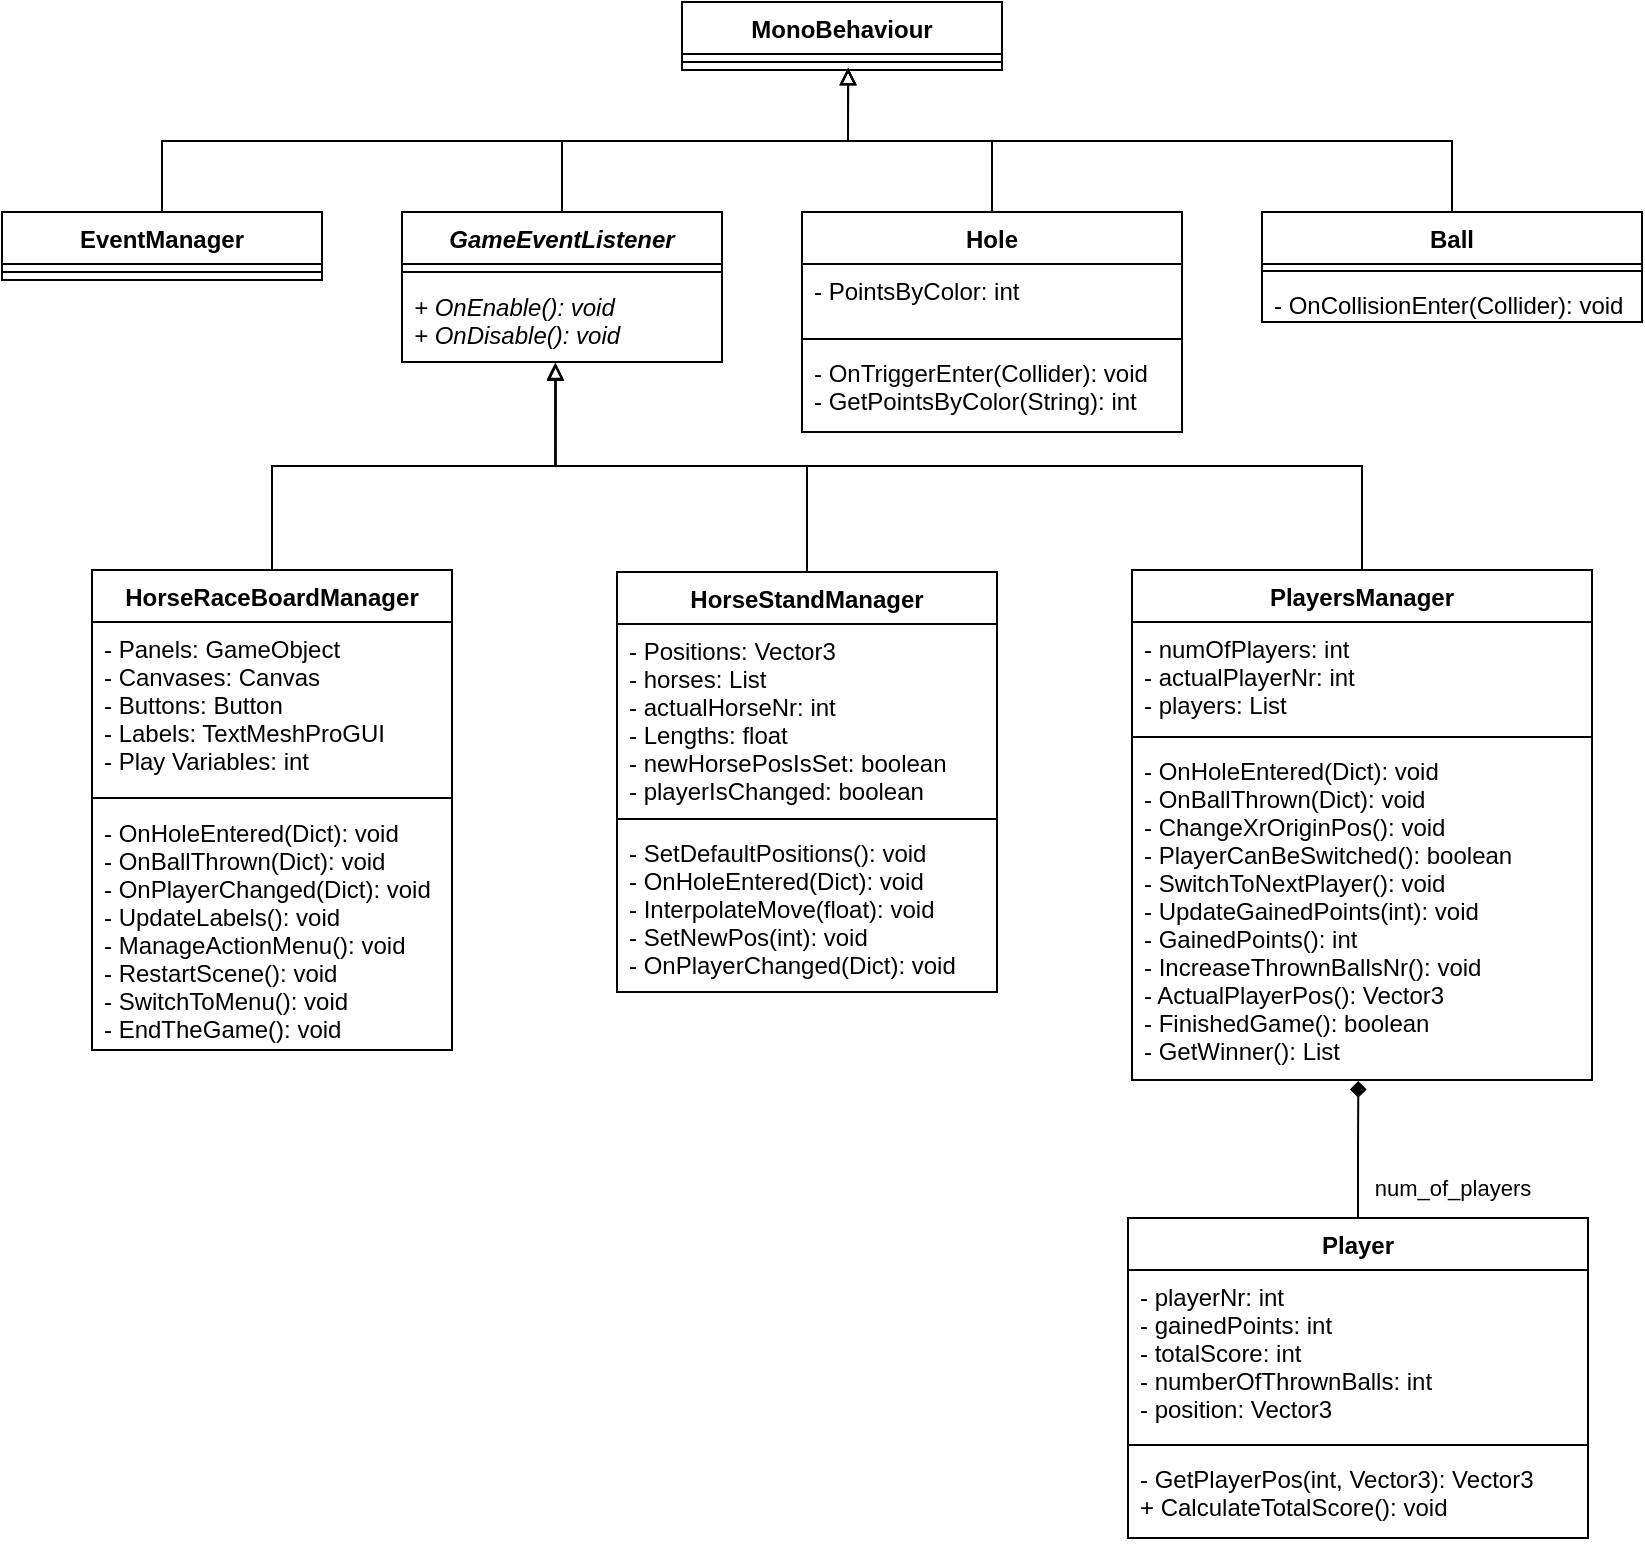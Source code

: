 <mxfile version="17.5.0" type="device"><diagram id="KyPMvM0HwcrbD_kOemPQ" name="Page-1"><mxGraphModel dx="2062" dy="2143" grid="1" gridSize="1" guides="1" tooltips="1" connect="1" arrows="1" fold="1" page="1" pageScale="1" pageWidth="850" pageHeight="1100" math="0" shadow="0"><root><mxCell id="0"/><mxCell id="1" parent="0"/><mxCell id="rVqlfznE-npXJww5HRvt-5" value="MonoBehaviour" style="swimlane;fontStyle=1;align=center;verticalAlign=top;childLayout=stackLayout;horizontal=1;startSize=26;horizontalStack=0;resizeParent=1;resizeParentMax=0;resizeLast=0;collapsible=1;marginBottom=0;" vertex="1" parent="1"><mxGeometry x="345" y="-1060" width="160" height="34" as="geometry"/></mxCell><mxCell id="rVqlfznE-npXJww5HRvt-7" value="" style="line;strokeWidth=1;fillColor=none;align=left;verticalAlign=middle;spacingTop=-1;spacingLeft=3;spacingRight=3;rotatable=0;labelPosition=right;points=[];portConstraint=eastwest;" vertex="1" parent="rVqlfznE-npXJww5HRvt-5"><mxGeometry y="26" width="160" height="8" as="geometry"/></mxCell><mxCell id="rVqlfznE-npXJww5HRvt-64" style="edgeStyle=orthogonalEdgeStyle;rounded=0;orthogonalLoop=1;jettySize=auto;html=1;entryX=0.48;entryY=1.022;entryDx=0;entryDy=0;entryPerimeter=0;endArrow=block;endFill=0;" edge="1" parent="1" source="rVqlfznE-npXJww5HRvt-10" target="rVqlfznE-npXJww5HRvt-26"><mxGeometry relative="1" as="geometry"/></mxCell><mxCell id="rVqlfznE-npXJww5HRvt-10" value="HorseRaceBoardManager" style="swimlane;fontStyle=1;align=center;verticalAlign=top;childLayout=stackLayout;horizontal=1;startSize=26;horizontalStack=0;resizeParent=1;resizeParentMax=0;resizeLast=0;collapsible=1;marginBottom=0;" vertex="1" parent="1"><mxGeometry x="50" y="-776" width="180" height="240" as="geometry"/></mxCell><mxCell id="rVqlfznE-npXJww5HRvt-11" value="- Panels: GameObject&#xA;- Canvases: Canvas&#xA;- Buttons: Button&#xA;- Labels: TextMeshProGUI&#xA;- Play Variables: int&#xA;&#xA;" style="text;strokeColor=none;fillColor=none;align=left;verticalAlign=top;spacingLeft=4;spacingRight=4;overflow=hidden;rotatable=0;points=[[0,0.5],[1,0.5]];portConstraint=eastwest;" vertex="1" parent="rVqlfznE-npXJww5HRvt-10"><mxGeometry y="26" width="180" height="84" as="geometry"/></mxCell><mxCell id="rVqlfznE-npXJww5HRvt-12" value="" style="line;strokeWidth=1;fillColor=none;align=left;verticalAlign=middle;spacingTop=-1;spacingLeft=3;spacingRight=3;rotatable=0;labelPosition=right;points=[];portConstraint=eastwest;" vertex="1" parent="rVqlfznE-npXJww5HRvt-10"><mxGeometry y="110" width="180" height="8" as="geometry"/></mxCell><mxCell id="rVqlfznE-npXJww5HRvt-13" value="- OnHoleEntered(Dict): void&#xA;- OnBallThrown(Dict): void&#xA;- OnPlayerChanged(Dict): void&#xA;- UpdateLabels(): void&#xA;- ManageActionMenu(): void&#xA;- RestartScene(): void&#xA;- SwitchToMenu(): void&#xA;- EndTheGame(): void" style="text;strokeColor=none;fillColor=none;align=left;verticalAlign=top;spacingLeft=4;spacingRight=4;overflow=hidden;rotatable=0;points=[[0,0.5],[1,0.5]];portConstraint=eastwest;" vertex="1" parent="rVqlfznE-npXJww5HRvt-10"><mxGeometry y="118" width="180" height="122" as="geometry"/></mxCell><mxCell id="rVqlfznE-npXJww5HRvt-60" style="edgeStyle=orthogonalEdgeStyle;rounded=0;orthogonalLoop=1;jettySize=auto;html=1;entryX=0.519;entryY=0.875;entryDx=0;entryDy=0;entryPerimeter=0;endArrow=block;endFill=0;" edge="1" parent="1" source="rVqlfznE-npXJww5HRvt-23" target="rVqlfznE-npXJww5HRvt-7"><mxGeometry relative="1" as="geometry"/></mxCell><mxCell id="rVqlfznE-npXJww5HRvt-23" value="GameEventListener" style="swimlane;fontStyle=3;align=center;verticalAlign=top;childLayout=stackLayout;horizontal=1;startSize=26;horizontalStack=0;resizeParent=1;resizeParentMax=0;resizeLast=0;collapsible=1;marginBottom=0;" vertex="1" parent="1"><mxGeometry x="205" y="-955" width="160" height="75" as="geometry"/></mxCell><mxCell id="rVqlfznE-npXJww5HRvt-25" value="" style="line;strokeWidth=1;fillColor=none;align=left;verticalAlign=middle;spacingTop=-1;spacingLeft=3;spacingRight=3;rotatable=0;labelPosition=right;points=[];portConstraint=eastwest;" vertex="1" parent="rVqlfznE-npXJww5HRvt-23"><mxGeometry y="26" width="160" height="8" as="geometry"/></mxCell><mxCell id="rVqlfznE-npXJww5HRvt-26" value="+ OnEnable(): void&#xA;+ OnDisable(): void" style="text;strokeColor=none;fillColor=none;align=left;verticalAlign=top;spacingLeft=4;spacingRight=4;overflow=hidden;rotatable=0;points=[[0,0.5],[1,0.5]];portConstraint=eastwest;fontStyle=2" vertex="1" parent="rVqlfznE-npXJww5HRvt-23"><mxGeometry y="34" width="160" height="41" as="geometry"/></mxCell><mxCell id="rVqlfznE-npXJww5HRvt-65" style="edgeStyle=orthogonalEdgeStyle;rounded=0;orthogonalLoop=1;jettySize=auto;html=1;entryX=0.479;entryY=1.006;entryDx=0;entryDy=0;entryPerimeter=0;endArrow=block;endFill=0;" edge="1" parent="1" source="rVqlfznE-npXJww5HRvt-28" target="rVqlfznE-npXJww5HRvt-26"><mxGeometry relative="1" as="geometry"><Array as="points"><mxPoint x="407" y="-828"/><mxPoint x="282" y="-828"/></Array></mxGeometry></mxCell><mxCell id="rVqlfznE-npXJww5HRvt-28" value="HorseStandManager" style="swimlane;fontStyle=1;align=center;verticalAlign=top;childLayout=stackLayout;horizontal=1;startSize=26;horizontalStack=0;resizeParent=1;resizeParentMax=0;resizeLast=0;collapsible=1;marginBottom=0;" vertex="1" parent="1"><mxGeometry x="312.5" y="-775" width="190" height="210" as="geometry"/></mxCell><mxCell id="rVqlfznE-npXJww5HRvt-29" value="- Positions: Vector3&#xA;- horses: List&#xA;- actualHorseNr: int&#xA;- Lengths: float&#xA;- newHorsePosIsSet: boolean&#xA;- playerIsChanged: boolean&#xA;" style="text;strokeColor=none;fillColor=none;align=left;verticalAlign=top;spacingLeft=4;spacingRight=4;overflow=hidden;rotatable=0;points=[[0,0.5],[1,0.5]];portConstraint=eastwest;" vertex="1" parent="rVqlfznE-npXJww5HRvt-28"><mxGeometry y="26" width="190" height="94" as="geometry"/></mxCell><mxCell id="rVqlfznE-npXJww5HRvt-30" value="" style="line;strokeWidth=1;fillColor=none;align=left;verticalAlign=middle;spacingTop=-1;spacingLeft=3;spacingRight=3;rotatable=0;labelPosition=right;points=[];portConstraint=eastwest;" vertex="1" parent="rVqlfznE-npXJww5HRvt-28"><mxGeometry y="120" width="190" height="7" as="geometry"/></mxCell><mxCell id="rVqlfznE-npXJww5HRvt-31" value="- SetDefaultPositions(): void&#xA;- OnHoleEntered(Dict): void&#xA;- InterpolateMove(float): void&#xA;- SetNewPos(int): void&#xA;- OnPlayerChanged(Dict): void&#xA;&#xA;&#xA;" style="text;strokeColor=none;fillColor=none;align=left;verticalAlign=top;spacingLeft=4;spacingRight=4;overflow=hidden;rotatable=0;points=[[0,0.5],[1,0.5]];portConstraint=eastwest;" vertex="1" parent="rVqlfznE-npXJww5HRvt-28"><mxGeometry y="127" width="190" height="83" as="geometry"/></mxCell><mxCell id="rVqlfznE-npXJww5HRvt-58" style="edgeStyle=orthogonalEdgeStyle;rounded=0;orthogonalLoop=1;jettySize=auto;html=1;entryX=0.519;entryY=0.875;entryDx=0;entryDy=0;entryPerimeter=0;endArrow=block;endFill=0;" edge="1" parent="1" source="rVqlfznE-npXJww5HRvt-39" target="rVqlfznE-npXJww5HRvt-7"><mxGeometry relative="1" as="geometry"/></mxCell><mxCell id="rVqlfznE-npXJww5HRvt-39" value="EventManager" style="swimlane;fontStyle=1;align=center;verticalAlign=top;childLayout=stackLayout;horizontal=1;startSize=26;horizontalStack=0;resizeParent=1;resizeParentMax=0;resizeLast=0;collapsible=1;marginBottom=0;" vertex="1" parent="1"><mxGeometry x="5" y="-955" width="160" height="34" as="geometry"/></mxCell><mxCell id="rVqlfznE-npXJww5HRvt-40" value="" style="line;strokeWidth=1;fillColor=none;align=left;verticalAlign=middle;spacingTop=-1;spacingLeft=3;spacingRight=3;rotatable=0;labelPosition=right;points=[];portConstraint=eastwest;" vertex="1" parent="rVqlfznE-npXJww5HRvt-39"><mxGeometry y="26" width="160" height="8" as="geometry"/></mxCell><mxCell id="rVqlfznE-npXJww5HRvt-61" style="edgeStyle=orthogonalEdgeStyle;rounded=0;orthogonalLoop=1;jettySize=auto;html=1;entryX=0.519;entryY=0.875;entryDx=0;entryDy=0;entryPerimeter=0;endArrow=block;endFill=0;" edge="1" parent="1" source="rVqlfznE-npXJww5HRvt-41" target="rVqlfznE-npXJww5HRvt-7"><mxGeometry relative="1" as="geometry"><mxPoint x="442" y="-1021" as="targetPoint"/></mxGeometry></mxCell><mxCell id="rVqlfznE-npXJww5HRvt-41" value="Hole" style="swimlane;fontStyle=1;align=center;verticalAlign=top;childLayout=stackLayout;horizontal=1;startSize=26;horizontalStack=0;resizeParent=1;resizeParentMax=0;resizeLast=0;collapsible=1;marginBottom=0;" vertex="1" parent="1"><mxGeometry x="405" y="-955" width="190" height="110" as="geometry"><mxRectangle x="555" y="-920" width="115" height="26" as="alternateBounds"/></mxGeometry></mxCell><mxCell id="rVqlfznE-npXJww5HRvt-42" value="- PointsByColor: int" style="text;strokeColor=none;fillColor=none;align=left;verticalAlign=top;spacingLeft=4;spacingRight=4;overflow=hidden;rotatable=0;points=[[0,0.5],[1,0.5]];portConstraint=eastwest;" vertex="1" parent="rVqlfznE-npXJww5HRvt-41"><mxGeometry y="26" width="190" height="34" as="geometry"/></mxCell><mxCell id="rVqlfznE-npXJww5HRvt-43" value="" style="line;strokeWidth=1;fillColor=none;align=left;verticalAlign=middle;spacingTop=-1;spacingLeft=3;spacingRight=3;rotatable=0;labelPosition=right;points=[];portConstraint=eastwest;" vertex="1" parent="rVqlfznE-npXJww5HRvt-41"><mxGeometry y="60" width="190" height="7" as="geometry"/></mxCell><mxCell id="rVqlfznE-npXJww5HRvt-44" value="- OnTriggerEnter(Collider): void&#xA;- GetPointsByColor(String): int&#xA;" style="text;strokeColor=none;fillColor=none;align=left;verticalAlign=top;spacingLeft=4;spacingRight=4;overflow=hidden;rotatable=0;points=[[0,0.5],[1,0.5]];portConstraint=eastwest;" vertex="1" parent="rVqlfznE-npXJww5HRvt-41"><mxGeometry y="67" width="190" height="43" as="geometry"/></mxCell><mxCell id="rVqlfznE-npXJww5HRvt-67" style="edgeStyle=orthogonalEdgeStyle;rounded=0;orthogonalLoop=1;jettySize=auto;html=1;entryX=0.492;entryY=1.003;entryDx=0;entryDy=0;entryPerimeter=0;endArrow=diamond;endFill=1;" edge="1" parent="1" source="rVqlfznE-npXJww5HRvt-45" target="rVqlfznE-npXJww5HRvt-52"><mxGeometry relative="1" as="geometry"/></mxCell><mxCell id="rVqlfznE-npXJww5HRvt-68" value="num_of_players" style="edgeLabel;html=1;align=center;verticalAlign=middle;resizable=0;points=[];" vertex="1" connectable="0" parent="rVqlfznE-npXJww5HRvt-67"><mxGeometry x="-0.351" relative="1" as="geometry"><mxPoint x="47" y="7" as="offset"/></mxGeometry></mxCell><mxCell id="rVqlfznE-npXJww5HRvt-45" value="Player" style="swimlane;fontStyle=1;align=center;verticalAlign=top;childLayout=stackLayout;horizontal=1;startSize=26;horizontalStack=0;resizeParent=1;resizeParentMax=0;resizeLast=0;collapsible=1;marginBottom=0;" vertex="1" parent="1"><mxGeometry x="568" y="-452" width="230" height="160" as="geometry"><mxRectangle x="555" y="-920" width="115" height="26" as="alternateBounds"/></mxGeometry></mxCell><mxCell id="rVqlfznE-npXJww5HRvt-46" value="- playerNr: int&#xA;- gainedPoints: int&#xA;- totalScore: int&#xA;- numberOfThrownBalls: int&#xA;- position: Vector3&#xA;" style="text;strokeColor=none;fillColor=none;align=left;verticalAlign=top;spacingLeft=4;spacingRight=4;overflow=hidden;rotatable=0;points=[[0,0.5],[1,0.5]];portConstraint=eastwest;" vertex="1" parent="rVqlfznE-npXJww5HRvt-45"><mxGeometry y="26" width="230" height="84" as="geometry"/></mxCell><mxCell id="rVqlfznE-npXJww5HRvt-47" value="" style="line;strokeWidth=1;fillColor=none;align=left;verticalAlign=middle;spacingTop=-1;spacingLeft=3;spacingRight=3;rotatable=0;labelPosition=right;points=[];portConstraint=eastwest;" vertex="1" parent="rVqlfznE-npXJww5HRvt-45"><mxGeometry y="110" width="230" height="7" as="geometry"/></mxCell><mxCell id="rVqlfznE-npXJww5HRvt-48" value="- GetPlayerPos(int, Vector3): Vector3&#xA;+ CalculateTotalScore(): void&#xA;" style="text;strokeColor=none;fillColor=none;align=left;verticalAlign=top;spacingLeft=4;spacingRight=4;overflow=hidden;rotatable=0;points=[[0,0.5],[1,0.5]];portConstraint=eastwest;" vertex="1" parent="rVqlfznE-npXJww5HRvt-45"><mxGeometry y="117" width="230" height="43" as="geometry"/></mxCell><mxCell id="rVqlfznE-npXJww5HRvt-66" style="edgeStyle=orthogonalEdgeStyle;rounded=0;orthogonalLoop=1;jettySize=auto;html=1;entryX=0.48;entryY=1.017;entryDx=0;entryDy=0;entryPerimeter=0;endArrow=block;endFill=0;" edge="1" parent="1" source="rVqlfznE-npXJww5HRvt-49" target="rVqlfznE-npXJww5HRvt-26"><mxGeometry relative="1" as="geometry"/></mxCell><mxCell id="rVqlfznE-npXJww5HRvt-49" value="PlayersManager" style="swimlane;fontStyle=1;align=center;verticalAlign=top;childLayout=stackLayout;horizontal=1;startSize=26;horizontalStack=0;resizeParent=1;resizeParentMax=0;resizeLast=0;collapsible=1;marginBottom=0;" vertex="1" parent="1"><mxGeometry x="570" y="-776" width="230" height="255" as="geometry"><mxRectangle x="555" y="-920" width="115" height="26" as="alternateBounds"/></mxGeometry></mxCell><mxCell id="rVqlfznE-npXJww5HRvt-50" value="- numOfPlayers: int&#xA;- actualPlayerNr: int&#xA;- players: List&#xA;" style="text;strokeColor=none;fillColor=none;align=left;verticalAlign=top;spacingLeft=4;spacingRight=4;overflow=hidden;rotatable=0;points=[[0,0.5],[1,0.5]];portConstraint=eastwest;" vertex="1" parent="rVqlfznE-npXJww5HRvt-49"><mxGeometry y="26" width="230" height="54" as="geometry"/></mxCell><mxCell id="rVqlfznE-npXJww5HRvt-51" value="" style="line;strokeWidth=1;fillColor=none;align=left;verticalAlign=middle;spacingTop=-1;spacingLeft=3;spacingRight=3;rotatable=0;labelPosition=right;points=[];portConstraint=eastwest;" vertex="1" parent="rVqlfznE-npXJww5HRvt-49"><mxGeometry y="80" width="230" height="7" as="geometry"/></mxCell><mxCell id="rVqlfznE-npXJww5HRvt-52" value="- OnHoleEntered(Dict): void&#xA;- OnBallThrown(Dict): void&#xA;- ChangeXrOriginPos(): void&#xA;- PlayerCanBeSwitched(): boolean&#xA;- SwitchToNextPlayer(): void&#xA;- UpdateGainedPoints(int): void&#xA;- GainedPoints(): int&#xA;- IncreaseThrownBallsNr(): void&#xA;- ActualPlayerPos(): Vector3&#xA;- FinishedGame(): boolean&#xA;- GetWinner(): List&#xA;&#xA;&#xA;&#xA;" style="text;strokeColor=none;fillColor=none;align=left;verticalAlign=top;spacingLeft=4;spacingRight=4;overflow=hidden;rotatable=0;points=[[0,0.5],[1,0.5]];portConstraint=eastwest;" vertex="1" parent="rVqlfznE-npXJww5HRvt-49"><mxGeometry y="87" width="230" height="168" as="geometry"/></mxCell><mxCell id="rVqlfznE-npXJww5HRvt-62" style="edgeStyle=orthogonalEdgeStyle;rounded=0;orthogonalLoop=1;jettySize=auto;html=1;entryX=0.519;entryY=0.875;entryDx=0;entryDy=0;entryPerimeter=0;endArrow=block;endFill=0;" edge="1" parent="1" source="rVqlfznE-npXJww5HRvt-53" target="rVqlfznE-npXJww5HRvt-7"><mxGeometry relative="1" as="geometry"/></mxCell><mxCell id="rVqlfznE-npXJww5HRvt-53" value="Ball" style="swimlane;fontStyle=1;align=center;verticalAlign=top;childLayout=stackLayout;horizontal=1;startSize=26;horizontalStack=0;resizeParent=1;resizeParentMax=0;resizeLast=0;collapsible=1;marginBottom=0;" vertex="1" parent="1"><mxGeometry x="635" y="-955" width="190" height="55" as="geometry"><mxRectangle x="555" y="-920" width="115" height="26" as="alternateBounds"/></mxGeometry></mxCell><mxCell id="rVqlfznE-npXJww5HRvt-55" value="" style="line;strokeWidth=1;fillColor=none;align=left;verticalAlign=middle;spacingTop=-1;spacingLeft=3;spacingRight=3;rotatable=0;labelPosition=right;points=[];portConstraint=eastwest;" vertex="1" parent="rVqlfznE-npXJww5HRvt-53"><mxGeometry y="26" width="190" height="7" as="geometry"/></mxCell><mxCell id="rVqlfznE-npXJww5HRvt-56" value="- OnCollisionEnter(Collider): void&#xA;&#xA;" style="text;strokeColor=none;fillColor=none;align=left;verticalAlign=top;spacingLeft=4;spacingRight=4;overflow=hidden;rotatable=0;points=[[0,0.5],[1,0.5]];portConstraint=eastwest;" vertex="1" parent="rVqlfznE-npXJww5HRvt-53"><mxGeometry y="33" width="190" height="22" as="geometry"/></mxCell></root></mxGraphModel></diagram></mxfile>